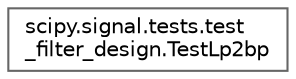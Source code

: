 digraph "Graphical Class Hierarchy"
{
 // LATEX_PDF_SIZE
  bgcolor="transparent";
  edge [fontname=Helvetica,fontsize=10,labelfontname=Helvetica,labelfontsize=10];
  node [fontname=Helvetica,fontsize=10,shape=box,height=0.2,width=0.4];
  rankdir="LR";
  Node0 [id="Node000000",label="scipy.signal.tests.test\l_filter_design.TestLp2bp",height=0.2,width=0.4,color="grey40", fillcolor="white", style="filled",URL="$d6/d1c/classscipy_1_1signal_1_1tests_1_1test__filter__design_1_1TestLp2bp.html",tooltip=" "];
}
